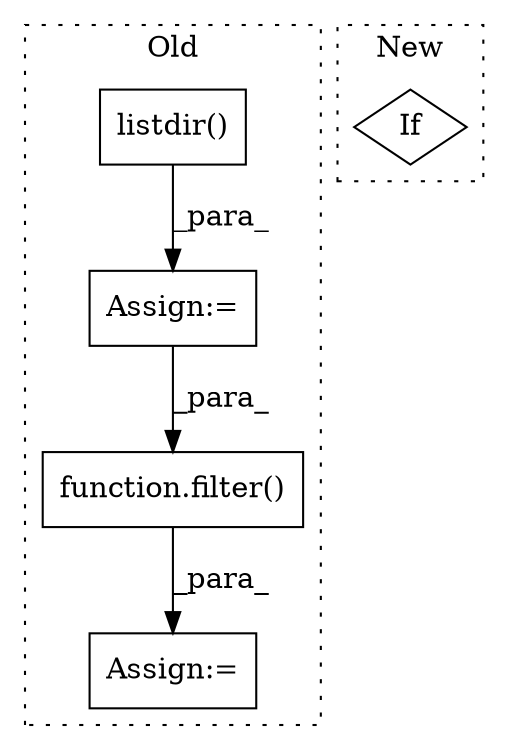 digraph G {
subgraph cluster0 {
1 [label="listdir()" a="75" s="1398,1442" l="11,1" shape="box"];
3 [label="Assign:=" a="68" s="1463" l="20" shape="box"];
4 [label="Assign:=" a="68" s="1395" l="3" shape="box"];
5 [label="function.filter()" a="75" s="1628,1661" l="7,1" shape="box"];
label = "Old";
style="dotted";
}
subgraph cluster1 {
2 [label="If" a="96" s="3465" l="3" shape="diamond"];
label = "New";
style="dotted";
}
1 -> 4 [label="_para_"];
4 -> 5 [label="_para_"];
5 -> 3 [label="_para_"];
}